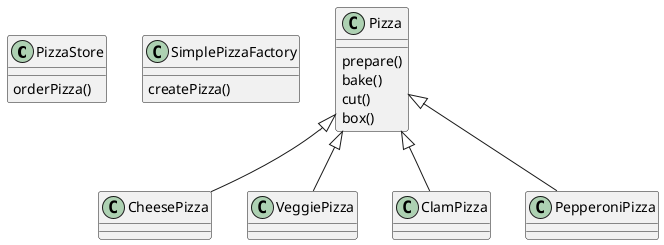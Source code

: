 @startuml pizza

class PizzaStore{
    orderPizza()
}

class SimplePizzaFactory{
    createPizza()
}

class Pizza{
    prepare()
    bake()
    cut()
    box()
}

class CheesePizza{
}
class VeggiePizza{

}
class ClamPizza{
}

class PepperoniPizza{}

Pizza <|-- CheesePizza
Pizza <|-- VeggiePizza
Pizza <|-- ClamPizza
Pizza <|-- PepperoniPizza


@enduml